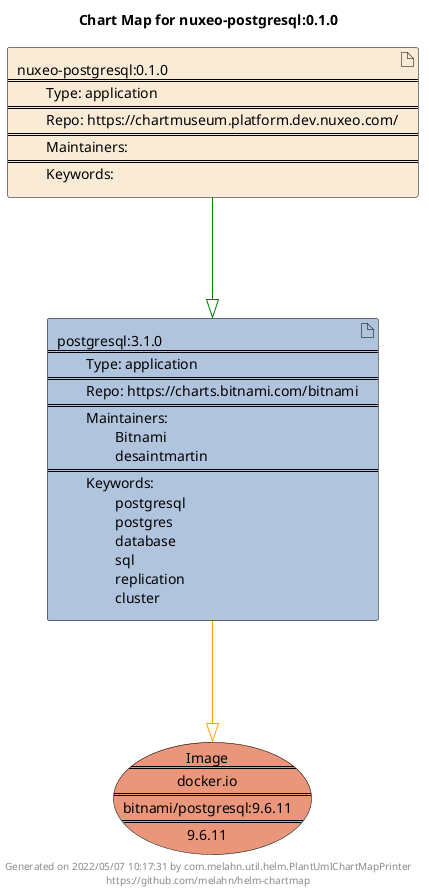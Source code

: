 @startuml
skinparam linetype ortho
skinparam backgroundColor white
skinparam usecaseBorderColor black
skinparam usecaseArrowColor LightSlateGray
skinparam artifactBorderColor black
skinparam artifactArrowColor LightSlateGray

title Chart Map for nuxeo-postgresql:0.1.0

'There are 2 referenced Helm Charts
artifact "nuxeo-postgresql:0.1.0\n====\n\tType: application\n====\n\tRepo: https://chartmuseum.platform.dev.nuxeo.com/\n====\n\tMaintainers: \n====\n\tKeywords: " as nuxeo_postgresql_0_1_0 #AntiqueWhite
artifact "postgresql:3.1.0\n====\n\tType: application\n====\n\tRepo: https://charts.bitnami.com/bitnami\n====\n\tMaintainers: \n\t\tBitnami\n\t\tdesaintmartin\n====\n\tKeywords: \n\t\tpostgresql\n\t\tpostgres\n\t\tdatabase\n\t\tsql\n\t\treplication\n\t\tcluster" as postgresql_3_1_0 #LightSteelBlue

'There is one referenced Docker Image
usecase "Image\n====\ndocker.io\n====\nbitnami/postgresql:9.6.11\n====\n9.6.11" as docker_io_bitnami_postgresql_9_6_11 #DarkSalmon

'Chart Dependencies
nuxeo_postgresql_0_1_0--[#green]-|>postgresql_3_1_0
postgresql_3_1_0--[#orange]-|>docker_io_bitnami_postgresql_9_6_11

center footer Generated on 2022/05/07 10:17:31 by com.melahn.util.helm.PlantUmlChartMapPrinter\nhttps://github.com/melahn/helm-chartmap
@enduml
